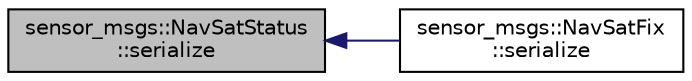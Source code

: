 digraph "sensor_msgs::NavSatStatus::serialize"
{
  edge [fontname="Helvetica",fontsize="10",labelfontname="Helvetica",labelfontsize="10"];
  node [fontname="Helvetica",fontsize="10",shape=record];
  rankdir="LR";
  Node1 [label="sensor_msgs::NavSatStatus\l::serialize",height=0.2,width=0.4,color="black", fillcolor="grey75", style="filled" fontcolor="black"];
  Node1 -> Node2 [dir="back",color="midnightblue",fontsize="10",style="solid",fontname="Helvetica"];
  Node2 [label="sensor_msgs::NavSatFix\l::serialize",height=0.2,width=0.4,color="black", fillcolor="white", style="filled",URL="$classsensor__msgs_1_1_nav_sat_fix.html#ae67223737103a89dd19d68ecf1d49d0c"];
}
